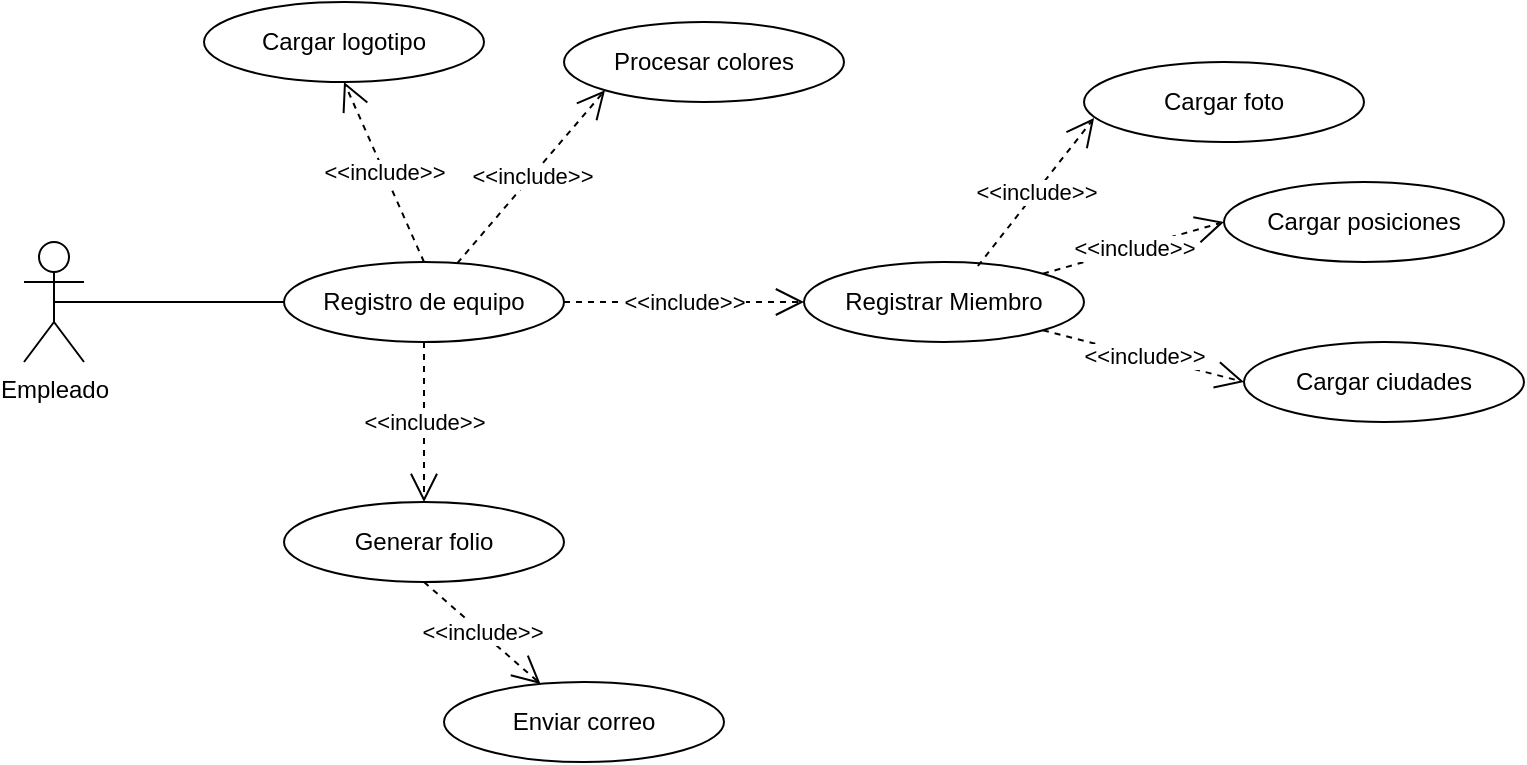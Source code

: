<mxfile version="22.1.2" type="github">
  <diagram name="Página-1" id="CRAWyiZHpGe2_JalKutM">
    <mxGraphModel dx="880" dy="468" grid="1" gridSize="10" guides="1" tooltips="1" connect="1" arrows="1" fold="1" page="1" pageScale="1" pageWidth="827" pageHeight="1169" math="0" shadow="0">
      <root>
        <mxCell id="0" />
        <mxCell id="1" parent="0" />
        <mxCell id="15vxtHnEwCDh9Ov2WJmj-12" style="edgeStyle=orthogonalEdgeStyle;rounded=0;orthogonalLoop=1;jettySize=auto;html=1;exitX=0.5;exitY=0.5;exitDx=0;exitDy=0;exitPerimeter=0;entryX=0;entryY=0.5;entryDx=0;entryDy=0;endArrow=none;endFill=0;" edge="1" parent="1" source="15vxtHnEwCDh9Ov2WJmj-1" target="15vxtHnEwCDh9Ov2WJmj-3">
          <mxGeometry relative="1" as="geometry" />
        </mxCell>
        <mxCell id="15vxtHnEwCDh9Ov2WJmj-1" value="&lt;font style=&quot;vertical-align: inherit;&quot;&gt;&lt;font style=&quot;vertical-align: inherit;&quot;&gt;Empleado&lt;/font&gt;&lt;/font&gt;" style="shape=umlActor;verticalLabelPosition=bottom;verticalAlign=top;html=1;outlineConnect=0;" vertex="1" parent="1">
          <mxGeometry x="50" y="190" width="30" height="60" as="geometry" />
        </mxCell>
        <mxCell id="15vxtHnEwCDh9Ov2WJmj-2" value="&lt;font style=&quot;vertical-align: inherit;&quot;&gt;&lt;font style=&quot;vertical-align: inherit;&quot;&gt;Cargar logotipo&lt;/font&gt;&lt;/font&gt;" style="ellipse;whiteSpace=wrap;html=1;" vertex="1" parent="1">
          <mxGeometry x="140" y="70" width="140" height="40" as="geometry" />
        </mxCell>
        <mxCell id="15vxtHnEwCDh9Ov2WJmj-3" value="&lt;font style=&quot;vertical-align: inherit;&quot;&gt;&lt;font style=&quot;vertical-align: inherit;&quot;&gt;Registro de equipo&lt;/font&gt;&lt;/font&gt;" style="ellipse;whiteSpace=wrap;html=1;" vertex="1" parent="1">
          <mxGeometry x="180" y="200" width="140" height="40" as="geometry" />
        </mxCell>
        <mxCell id="15vxtHnEwCDh9Ov2WJmj-4" value="&lt;font style=&quot;vertical-align: inherit;&quot;&gt;&lt;font style=&quot;vertical-align: inherit;&quot;&gt;&lt;font style=&quot;vertical-align: inherit;&quot;&gt;&lt;font style=&quot;vertical-align: inherit;&quot;&gt;Generar folio&lt;/font&gt;&lt;/font&gt;&lt;/font&gt;&lt;/font&gt;" style="ellipse;whiteSpace=wrap;html=1;" vertex="1" parent="1">
          <mxGeometry x="180" y="320" width="140" height="40" as="geometry" />
        </mxCell>
        <mxCell id="15vxtHnEwCDh9Ov2WJmj-5" value="&lt;font style=&quot;vertical-align: inherit;&quot;&gt;&lt;font style=&quot;vertical-align: inherit;&quot;&gt;Enviar correo&lt;/font&gt;&lt;/font&gt;" style="ellipse;whiteSpace=wrap;html=1;" vertex="1" parent="1">
          <mxGeometry x="260" y="410" width="140" height="40" as="geometry" />
        </mxCell>
        <mxCell id="15vxtHnEwCDh9Ov2WJmj-6" value="&lt;font style=&quot;vertical-align: inherit;&quot;&gt;&lt;font style=&quot;vertical-align: inherit;&quot;&gt;&lt;font style=&quot;vertical-align: inherit;&quot;&gt;&lt;font style=&quot;vertical-align: inherit;&quot;&gt;Registrar Miembro&lt;/font&gt;&lt;/font&gt;&lt;/font&gt;&lt;/font&gt;" style="ellipse;whiteSpace=wrap;html=1;" vertex="1" parent="1">
          <mxGeometry x="440" y="200" width="140" height="40" as="geometry" />
        </mxCell>
        <mxCell id="15vxtHnEwCDh9Ov2WJmj-7" value="&lt;font style=&quot;vertical-align: inherit;&quot;&gt;&lt;font style=&quot;vertical-align: inherit;&quot;&gt;&lt;font style=&quot;vertical-align: inherit;&quot;&gt;&lt;font style=&quot;vertical-align: inherit;&quot;&gt;Cargar posiciones&lt;/font&gt;&lt;/font&gt;&lt;/font&gt;&lt;/font&gt;" style="ellipse;whiteSpace=wrap;html=1;" vertex="1" parent="1">
          <mxGeometry x="650" y="160" width="140" height="40" as="geometry" />
        </mxCell>
        <mxCell id="15vxtHnEwCDh9Ov2WJmj-8" value="&lt;font style=&quot;vertical-align: inherit;&quot;&gt;&lt;font style=&quot;vertical-align: inherit;&quot;&gt;&lt;font style=&quot;vertical-align: inherit;&quot;&gt;&lt;font style=&quot;vertical-align: inherit;&quot;&gt;Cargar ciudades&lt;/font&gt;&lt;/font&gt;&lt;/font&gt;&lt;/font&gt;" style="ellipse;whiteSpace=wrap;html=1;" vertex="1" parent="1">
          <mxGeometry x="660" y="240" width="140" height="40" as="geometry" />
        </mxCell>
        <mxCell id="15vxtHnEwCDh9Ov2WJmj-9" value="&lt;font style=&quot;vertical-align: inherit;&quot;&gt;&lt;font style=&quot;vertical-align: inherit;&quot;&gt;&lt;font style=&quot;vertical-align: inherit;&quot;&gt;&lt;font style=&quot;vertical-align: inherit;&quot;&gt;Cargar foto&lt;/font&gt;&lt;/font&gt;&lt;/font&gt;&lt;/font&gt;" style="ellipse;whiteSpace=wrap;html=1;" vertex="1" parent="1">
          <mxGeometry x="580" y="100" width="140" height="40" as="geometry" />
        </mxCell>
        <mxCell id="15vxtHnEwCDh9Ov2WJmj-10" value="&lt;font style=&quot;vertical-align: inherit;&quot;&gt;&lt;font style=&quot;vertical-align: inherit;&quot;&gt;&lt;font style=&quot;vertical-align: inherit;&quot;&gt;&lt;font style=&quot;vertical-align: inherit;&quot;&gt;Procesar colores&lt;/font&gt;&lt;/font&gt;&lt;/font&gt;&lt;/font&gt;" style="ellipse;whiteSpace=wrap;html=1;" vertex="1" parent="1">
          <mxGeometry x="320" y="80" width="140" height="40" as="geometry" />
        </mxCell>
        <mxCell id="15vxtHnEwCDh9Ov2WJmj-13" value="&amp;lt;&amp;lt;include&amp;gt;&amp;gt;" style="endArrow=open;endSize=12;dashed=1;html=1;rounded=0;entryX=0.5;entryY=1;entryDx=0;entryDy=0;exitX=0.5;exitY=0;exitDx=0;exitDy=0;" edge="1" parent="1" source="15vxtHnEwCDh9Ov2WJmj-3" target="15vxtHnEwCDh9Ov2WJmj-2">
          <mxGeometry width="160" relative="1" as="geometry">
            <mxPoint x="330" y="300" as="sourcePoint" />
            <mxPoint x="490" y="300" as="targetPoint" />
          </mxGeometry>
        </mxCell>
        <mxCell id="15vxtHnEwCDh9Ov2WJmj-14" value="&amp;lt;&amp;lt;include&amp;gt;&amp;gt;" style="endArrow=open;endSize=12;dashed=1;html=1;rounded=0;entryX=0;entryY=1;entryDx=0;entryDy=0;" edge="1" parent="1" source="15vxtHnEwCDh9Ov2WJmj-3" target="15vxtHnEwCDh9Ov2WJmj-10">
          <mxGeometry width="160" relative="1" as="geometry">
            <mxPoint x="260" y="210" as="sourcePoint" />
            <mxPoint x="220" y="120" as="targetPoint" />
          </mxGeometry>
        </mxCell>
        <mxCell id="15vxtHnEwCDh9Ov2WJmj-15" value="&amp;lt;&amp;lt;include&amp;gt;&amp;gt;" style="endArrow=open;endSize=12;dashed=1;html=1;rounded=0;entryX=0.5;entryY=0;entryDx=0;entryDy=0;exitX=0.5;exitY=1;exitDx=0;exitDy=0;" edge="1" parent="1" source="15vxtHnEwCDh9Ov2WJmj-3" target="15vxtHnEwCDh9Ov2WJmj-4">
          <mxGeometry width="160" relative="1" as="geometry">
            <mxPoint x="270" y="220" as="sourcePoint" />
            <mxPoint x="230" y="130" as="targetPoint" />
          </mxGeometry>
        </mxCell>
        <mxCell id="15vxtHnEwCDh9Ov2WJmj-16" value="&amp;lt;&amp;lt;include&amp;gt;&amp;gt;" style="endArrow=open;endSize=12;dashed=1;html=1;rounded=0;exitX=0.5;exitY=1;exitDx=0;exitDy=0;" edge="1" parent="1" source="15vxtHnEwCDh9Ov2WJmj-4" target="15vxtHnEwCDh9Ov2WJmj-5">
          <mxGeometry width="160" relative="1" as="geometry">
            <mxPoint x="280" y="230" as="sourcePoint" />
            <mxPoint x="240" y="140" as="targetPoint" />
          </mxGeometry>
        </mxCell>
        <mxCell id="15vxtHnEwCDh9Ov2WJmj-17" value="&amp;lt;&amp;lt;include&amp;gt;&amp;gt;" style="endArrow=open;endSize=12;dashed=1;html=1;rounded=0;exitX=1;exitY=0.5;exitDx=0;exitDy=0;" edge="1" parent="1" source="15vxtHnEwCDh9Ov2WJmj-3" target="15vxtHnEwCDh9Ov2WJmj-6">
          <mxGeometry width="160" relative="1" as="geometry">
            <mxPoint x="260" y="250" as="sourcePoint" />
            <mxPoint x="260" y="330" as="targetPoint" />
          </mxGeometry>
        </mxCell>
        <mxCell id="15vxtHnEwCDh9Ov2WJmj-18" value="&amp;lt;&amp;lt;include&amp;gt;&amp;gt;" style="endArrow=open;endSize=12;dashed=1;html=1;rounded=0;entryX=0.036;entryY=0.7;entryDx=0;entryDy=0;exitX=0.621;exitY=0.05;exitDx=0;exitDy=0;entryPerimeter=0;exitPerimeter=0;" edge="1" parent="1" source="15vxtHnEwCDh9Ov2WJmj-6" target="15vxtHnEwCDh9Ov2WJmj-9">
          <mxGeometry width="160" relative="1" as="geometry">
            <mxPoint x="270" y="260" as="sourcePoint" />
            <mxPoint x="270" y="340" as="targetPoint" />
          </mxGeometry>
        </mxCell>
        <mxCell id="15vxtHnEwCDh9Ov2WJmj-19" value="&amp;lt;&amp;lt;include&amp;gt;&amp;gt;" style="endArrow=open;endSize=12;dashed=1;html=1;rounded=0;entryX=0;entryY=0.5;entryDx=0;entryDy=0;" edge="1" parent="1" source="15vxtHnEwCDh9Ov2WJmj-6" target="15vxtHnEwCDh9Ov2WJmj-7">
          <mxGeometry width="160" relative="1" as="geometry">
            <mxPoint x="280" y="270" as="sourcePoint" />
            <mxPoint x="280" y="350" as="targetPoint" />
          </mxGeometry>
        </mxCell>
        <mxCell id="15vxtHnEwCDh9Ov2WJmj-20" value="&amp;lt;&amp;lt;include&amp;gt;&amp;gt;" style="endArrow=open;endSize=12;dashed=1;html=1;rounded=0;entryX=0;entryY=0.5;entryDx=0;entryDy=0;exitX=1;exitY=1;exitDx=0;exitDy=0;" edge="1" parent="1" source="15vxtHnEwCDh9Ov2WJmj-6" target="15vxtHnEwCDh9Ov2WJmj-8">
          <mxGeometry width="160" relative="1" as="geometry">
            <mxPoint x="290" y="280" as="sourcePoint" />
            <mxPoint x="290" y="360" as="targetPoint" />
          </mxGeometry>
        </mxCell>
      </root>
    </mxGraphModel>
  </diagram>
</mxfile>
